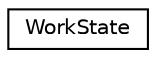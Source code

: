 digraph "Graphical Class Hierarchy"
{
 // LATEX_PDF_SIZE
  edge [fontname="Helvetica",fontsize="10",labelfontname="Helvetica",labelfontsize="10"];
  node [fontname="Helvetica",fontsize="10",shape=record];
  rankdir="LR";
  Node0 [label="WorkState",height=0.2,width=0.4,color="black", fillcolor="white", style="filled",URL="$class_work_state.html",tooltip=" "];
}
